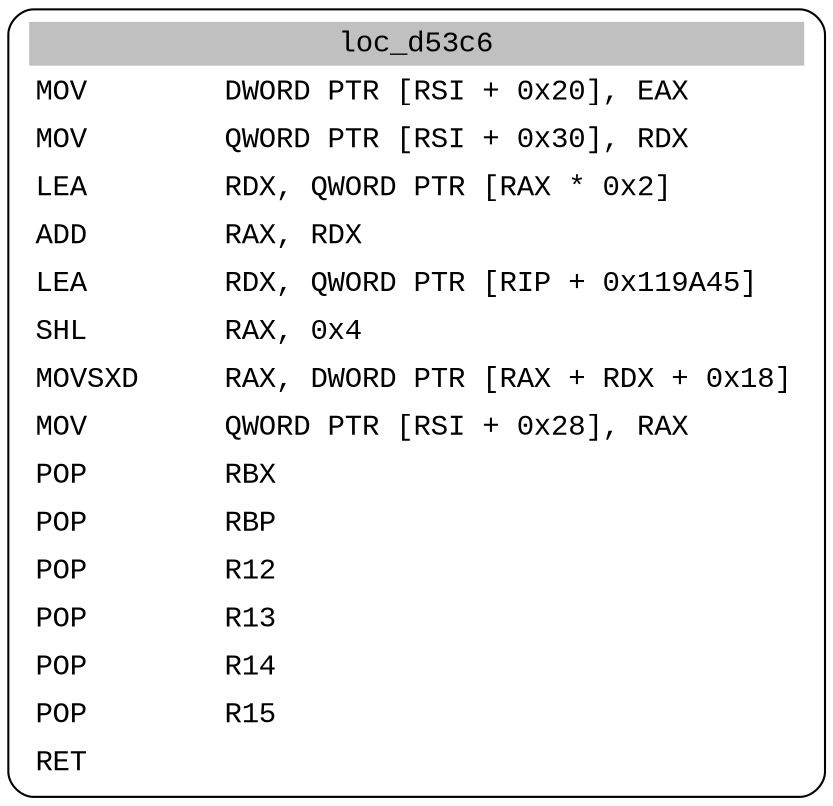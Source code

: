 digraph asm_graph {
1941 [
shape="Mrecord" fontname="Courier New"label =<<table border="0" cellborder="0" cellpadding="3"><tr><td align="center" colspan="2" bgcolor="grey">loc_d53c6</td></tr><tr><td align="left">MOV        DWORD PTR [RSI + 0x20], EAX</td></tr><tr><td align="left">MOV        QWORD PTR [RSI + 0x30], RDX</td></tr><tr><td align="left">LEA        RDX, QWORD PTR [RAX * 0x2]</td></tr><tr><td align="left">ADD        RAX, RDX</td></tr><tr><td align="left">LEA        RDX, QWORD PTR [RIP + 0x119A45]</td></tr><tr><td align="left">SHL        RAX, 0x4</td></tr><tr><td align="left">MOVSXD     RAX, DWORD PTR [RAX + RDX + 0x18]</td></tr><tr><td align="left">MOV        QWORD PTR [RSI + 0x28], RAX</td></tr><tr><td align="left">POP        RBX</td></tr><tr><td align="left">POP        RBP</td></tr><tr><td align="left">POP        R12</td></tr><tr><td align="left">POP        R13</td></tr><tr><td align="left">POP        R14</td></tr><tr><td align="left">POP        R15</td></tr><tr><td align="left">RET        </td></tr></table>> ];
}